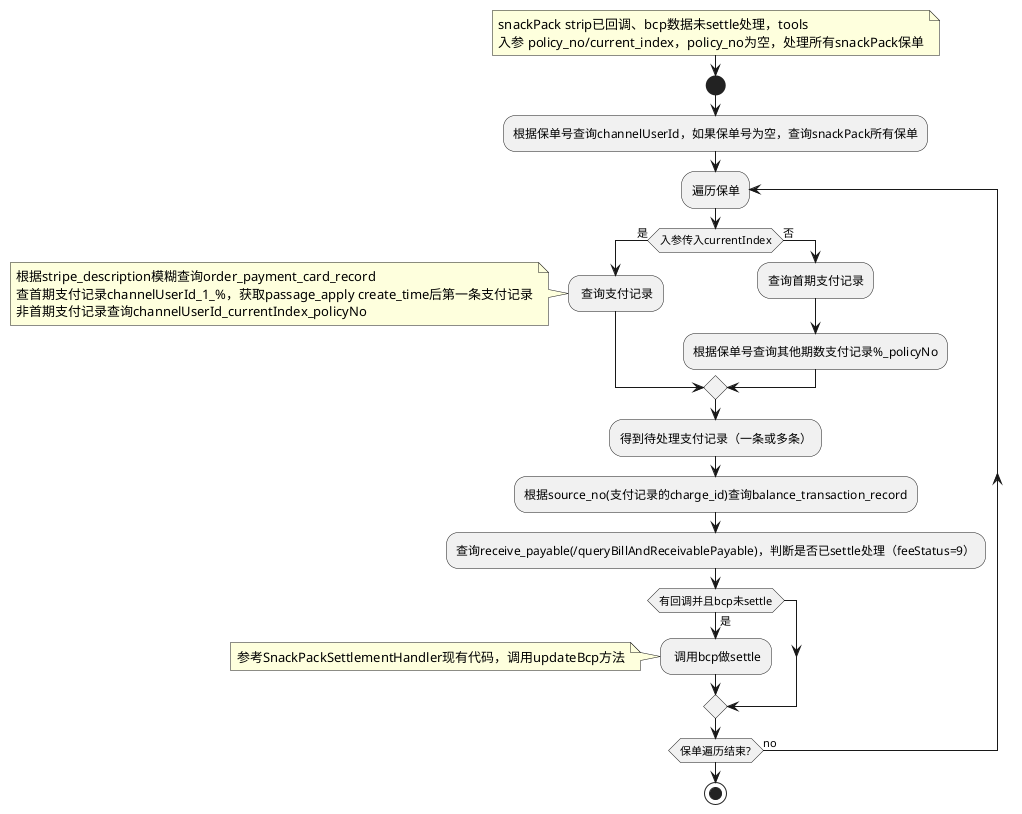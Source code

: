 @startuml
note: snackPack strip已回调、bcp数据未settle处理，tools\n入参 policy_no/current_index，policy_no为空，处理所有snackPack保单
start

:根据保单号查询channelUserId，如果保单号为空，查询snackPack所有保单;
repeat:遍历保单
if(入参传入currentIndex) then (是)
    : 查询支付记录;
    note: 根据stripe_description模糊查询order_payment_card_record\n查首期支付记录channelUserId_1_%，获取passage_apply create_time后第一条支付记录\n非首期支付记录查询channelUserId_currentIndex_policyNo
else(否)
    :查询首期支付记录;
    :根据保单号查询其他期数支付记录%_policyNo;
endif

:得到待处理支付记录（一条或多条）;
:根据source_no(支付记录的charge_id)查询balance_transaction_record;
:查询receive_payable(/queryBillAndReceivablePayable)，判断是否已settle处理（feeStatus=9）;

if(有回调并且bcp未settle) then(是)
    : 调用bcp做settle;
    note: 参考SnackPackSettlementHandler现有代码，调用updateBcp方法
endif

repeat while(保单遍历结束?) is (no)
stop
@enduml
